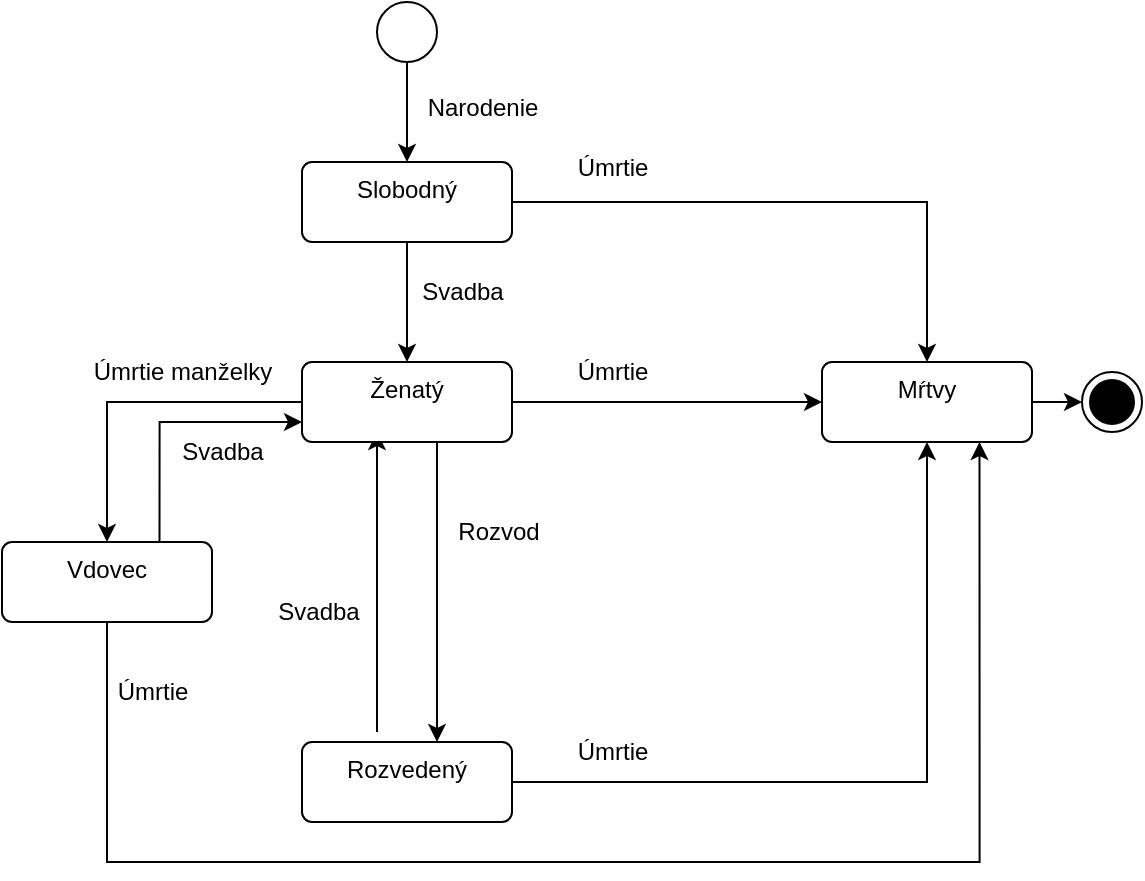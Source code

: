 <mxfile version="24.5.5" type="device">
  <diagram name="Stránka-1" id="FmAOql_MjcQENEBx8pNL">
    <mxGraphModel dx="1085" dy="596" grid="1" gridSize="10" guides="1" tooltips="1" connect="1" arrows="1" fold="1" page="1" pageScale="1" pageWidth="827" pageHeight="1169" math="0" shadow="0">
      <root>
        <mxCell id="0" />
        <mxCell id="1" parent="0" />
        <mxCell id="65MxL4Q6LGepkU8sz-k7-21" value="" style="edgeStyle=orthogonalEdgeStyle;rounded=0;orthogonalLoop=1;jettySize=auto;html=1;entryX=0.5;entryY=0;entryDx=0;entryDy=0;" edge="1" parent="1" source="65MxL4Q6LGepkU8sz-k7-19" target="65MxL4Q6LGepkU8sz-k7-60">
          <mxGeometry relative="1" as="geometry">
            <mxPoint x="215.1" y="80" as="targetPoint" />
          </mxGeometry>
        </mxCell>
        <mxCell id="65MxL4Q6LGepkU8sz-k7-19" value="" style="ellipse;" vertex="1" parent="1">
          <mxGeometry x="247.5" width="30" height="30" as="geometry" />
        </mxCell>
        <mxCell id="65MxL4Q6LGepkU8sz-k7-22" value="&lt;div&gt;Narodenie&lt;/div&gt;" style="text;html=1;align=center;verticalAlign=middle;resizable=0;points=[];autosize=1;strokeColor=none;fillColor=none;" vertex="1" parent="1">
          <mxGeometry x="260" y="38" width="80" height="30" as="geometry" />
        </mxCell>
        <mxCell id="65MxL4Q6LGepkU8sz-k7-67" value="" style="edgeStyle=orthogonalEdgeStyle;rounded=0;orthogonalLoop=1;jettySize=auto;html=1;" edge="1" parent="1" source="65MxL4Q6LGepkU8sz-k7-60" target="65MxL4Q6LGepkU8sz-k7-63">
          <mxGeometry relative="1" as="geometry" />
        </mxCell>
        <mxCell id="65MxL4Q6LGepkU8sz-k7-68" value="" style="edgeStyle=orthogonalEdgeStyle;rounded=0;orthogonalLoop=1;jettySize=auto;html=1;exitX=1;exitY=0.5;exitDx=0;exitDy=0;" edge="1" parent="1" source="65MxL4Q6LGepkU8sz-k7-60" target="65MxL4Q6LGepkU8sz-k7-65">
          <mxGeometry relative="1" as="geometry">
            <mxPoint x="463" y="100.0" as="sourcePoint" />
          </mxGeometry>
        </mxCell>
        <mxCell id="65MxL4Q6LGepkU8sz-k7-60" value="Slobodný" style="html=1;align=center;verticalAlign=top;rounded=1;absoluteArcSize=1;arcSize=10;dashed=0;whiteSpace=wrap;" vertex="1" parent="1">
          <mxGeometry x="210" y="80" width="105" height="40" as="geometry" />
        </mxCell>
        <mxCell id="65MxL4Q6LGepkU8sz-k7-73" value="" style="edgeStyle=orthogonalEdgeStyle;rounded=0;orthogonalLoop=1;jettySize=auto;html=1;" edge="1" parent="1" source="65MxL4Q6LGepkU8sz-k7-62" target="65MxL4Q6LGepkU8sz-k7-65">
          <mxGeometry relative="1" as="geometry" />
        </mxCell>
        <mxCell id="65MxL4Q6LGepkU8sz-k7-88" style="edgeStyle=orthogonalEdgeStyle;rounded=0;orthogonalLoop=1;jettySize=auto;html=1;exitX=0.25;exitY=0;exitDx=0;exitDy=0;entryX=0.25;entryY=1;entryDx=0;entryDy=0;" edge="1" parent="1">
          <mxGeometry relative="1" as="geometry">
            <mxPoint x="247.5" y="365" as="sourcePoint" />
            <mxPoint x="247.5" y="215" as="targetPoint" />
          </mxGeometry>
        </mxCell>
        <mxCell id="65MxL4Q6LGepkU8sz-k7-62" value="Rozvedený" style="html=1;align=center;verticalAlign=top;rounded=1;absoluteArcSize=1;arcSize=10;dashed=0;whiteSpace=wrap;" vertex="1" parent="1">
          <mxGeometry x="210" y="370" width="105" height="40" as="geometry" />
        </mxCell>
        <mxCell id="65MxL4Q6LGepkU8sz-k7-69" value="" style="edgeStyle=orthogonalEdgeStyle;rounded=0;orthogonalLoop=1;jettySize=auto;html=1;" edge="1" parent="1" source="65MxL4Q6LGepkU8sz-k7-63" target="65MxL4Q6LGepkU8sz-k7-65">
          <mxGeometry relative="1" as="geometry" />
        </mxCell>
        <mxCell id="65MxL4Q6LGepkU8sz-k7-70" value="" style="edgeStyle=orthogonalEdgeStyle;rounded=0;orthogonalLoop=1;jettySize=auto;html=1;" edge="1" parent="1" source="65MxL4Q6LGepkU8sz-k7-63" target="65MxL4Q6LGepkU8sz-k7-64">
          <mxGeometry relative="1" as="geometry" />
        </mxCell>
        <mxCell id="65MxL4Q6LGepkU8sz-k7-71" value="" style="edgeStyle=orthogonalEdgeStyle;rounded=0;orthogonalLoop=1;jettySize=auto;html=1;" edge="1" parent="1">
          <mxGeometry relative="1" as="geometry">
            <mxPoint x="277.5" y="220" as="sourcePoint" />
            <mxPoint x="277.5" y="370" as="targetPoint" />
          </mxGeometry>
        </mxCell>
        <mxCell id="65MxL4Q6LGepkU8sz-k7-63" value="Ženatý" style="html=1;align=center;verticalAlign=top;rounded=1;absoluteArcSize=1;arcSize=10;dashed=0;whiteSpace=wrap;" vertex="1" parent="1">
          <mxGeometry x="210" y="180" width="105" height="40" as="geometry" />
        </mxCell>
        <mxCell id="65MxL4Q6LGepkU8sz-k7-72" value="" style="edgeStyle=orthogonalEdgeStyle;rounded=0;orthogonalLoop=1;jettySize=auto;html=1;entryX=0.75;entryY=1;entryDx=0;entryDy=0;" edge="1" parent="1" target="65MxL4Q6LGepkU8sz-k7-65">
          <mxGeometry relative="1" as="geometry">
            <mxPoint x="112.5" y="310" as="sourcePoint" />
            <mxPoint x="570" y="250" as="targetPoint" />
            <Array as="points">
              <mxPoint x="113" y="430" />
              <mxPoint x="549" y="430" />
            </Array>
          </mxGeometry>
        </mxCell>
        <mxCell id="65MxL4Q6LGepkU8sz-k7-86" style="edgeStyle=orthogonalEdgeStyle;rounded=0;orthogonalLoop=1;jettySize=auto;html=1;exitX=0.75;exitY=0;exitDx=0;exitDy=0;" edge="1" parent="1" source="65MxL4Q6LGepkU8sz-k7-64" target="65MxL4Q6LGepkU8sz-k7-63">
          <mxGeometry relative="1" as="geometry">
            <mxPoint x="140" y="210" as="targetPoint" />
            <Array as="points">
              <mxPoint x="139" y="210" />
            </Array>
          </mxGeometry>
        </mxCell>
        <mxCell id="65MxL4Q6LGepkU8sz-k7-64" value="Vdovec" style="html=1;align=center;verticalAlign=top;rounded=1;absoluteArcSize=1;arcSize=10;dashed=0;whiteSpace=wrap;" vertex="1" parent="1">
          <mxGeometry x="60" y="270" width="105" height="40" as="geometry" />
        </mxCell>
        <mxCell id="65MxL4Q6LGepkU8sz-k7-76" value="" style="edgeStyle=orthogonalEdgeStyle;rounded=0;orthogonalLoop=1;jettySize=auto;html=1;" edge="1" parent="1" source="65MxL4Q6LGepkU8sz-k7-65" target="65MxL4Q6LGepkU8sz-k7-75">
          <mxGeometry relative="1" as="geometry" />
        </mxCell>
        <mxCell id="65MxL4Q6LGepkU8sz-k7-65" value="Mŕtvy" style="html=1;align=center;verticalAlign=top;rounded=1;absoluteArcSize=1;arcSize=10;dashed=0;whiteSpace=wrap;" vertex="1" parent="1">
          <mxGeometry x="470" y="180" width="105" height="40" as="geometry" />
        </mxCell>
        <mxCell id="65MxL4Q6LGepkU8sz-k7-75" value="" style="ellipse;html=1;shape=endState;fillColor=strokeColor;" vertex="1" parent="1">
          <mxGeometry x="600" y="185" width="30" height="30" as="geometry" />
        </mxCell>
        <mxCell id="65MxL4Q6LGepkU8sz-k7-79" value="Úmrtie" style="text;html=1;align=center;verticalAlign=middle;resizable=0;points=[];autosize=1;strokeColor=none;fillColor=none;" vertex="1" parent="1">
          <mxGeometry x="335" y="68" width="60" height="30" as="geometry" />
        </mxCell>
        <mxCell id="65MxL4Q6LGepkU8sz-k7-80" value="Úmrtie" style="text;html=1;align=center;verticalAlign=middle;resizable=0;points=[];autosize=1;strokeColor=none;fillColor=none;" vertex="1" parent="1">
          <mxGeometry x="335" y="170" width="60" height="30" as="geometry" />
        </mxCell>
        <mxCell id="65MxL4Q6LGepkU8sz-k7-81" value="Úmrtie" style="text;html=1;align=center;verticalAlign=middle;resizable=0;points=[];autosize=1;strokeColor=none;fillColor=none;" vertex="1" parent="1">
          <mxGeometry x="335" y="360" width="60" height="30" as="geometry" />
        </mxCell>
        <mxCell id="65MxL4Q6LGepkU8sz-k7-82" value="Úmrtie" style="text;html=1;align=center;verticalAlign=middle;resizable=0;points=[];autosize=1;strokeColor=none;fillColor=none;" vertex="1" parent="1">
          <mxGeometry x="105" y="330" width="60" height="30" as="geometry" />
        </mxCell>
        <mxCell id="65MxL4Q6LGepkU8sz-k7-83" value="Svadba" style="text;html=1;align=center;verticalAlign=middle;resizable=0;points=[];autosize=1;strokeColor=none;fillColor=none;" vertex="1" parent="1">
          <mxGeometry x="260" y="130" width="60" height="30" as="geometry" />
        </mxCell>
        <mxCell id="65MxL4Q6LGepkU8sz-k7-84" value="Rozvod" style="text;html=1;align=center;verticalAlign=middle;resizable=0;points=[];autosize=1;strokeColor=none;fillColor=none;" vertex="1" parent="1">
          <mxGeometry x="277.5" y="250" width="60" height="30" as="geometry" />
        </mxCell>
        <mxCell id="65MxL4Q6LGepkU8sz-k7-85" value="Úmrtie manželky" style="text;html=1;align=center;verticalAlign=middle;resizable=0;points=[];autosize=1;strokeColor=none;fillColor=none;" vertex="1" parent="1">
          <mxGeometry x="95" y="170" width="110" height="30" as="geometry" />
        </mxCell>
        <mxCell id="65MxL4Q6LGepkU8sz-k7-87" value="Svadba" style="text;html=1;align=center;verticalAlign=middle;resizable=0;points=[];autosize=1;strokeColor=none;fillColor=none;" vertex="1" parent="1">
          <mxGeometry x="140" y="210" width="60" height="30" as="geometry" />
        </mxCell>
        <mxCell id="65MxL4Q6LGepkU8sz-k7-89" value="Svadba" style="text;html=1;align=center;verticalAlign=middle;resizable=0;points=[];autosize=1;strokeColor=none;fillColor=none;" vertex="1" parent="1">
          <mxGeometry x="187.5" y="290" width="60" height="30" as="geometry" />
        </mxCell>
      </root>
    </mxGraphModel>
  </diagram>
</mxfile>
